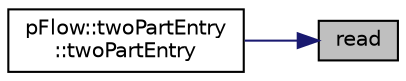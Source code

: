 digraph "read"
{
 // LATEX_PDF_SIZE
  edge [fontname="Helvetica",fontsize="10",labelfontname="Helvetica",labelfontsize="10"];
  node [fontname="Helvetica",fontsize="10",shape=record];
  rankdir="RL";
  Node1 [label="read",height=0.2,width=0.4,color="black", fillcolor="grey75", style="filled", fontcolor="black",tooltip="Return next token from stream."];
  Node1 -> Node2 [dir="back",color="midnightblue",fontsize="10",style="solid",fontname="Helvetica"];
  Node2 [label="pFlow::twoPartEntry\l::twoPartEntry",height=0.2,width=0.4,color="black", fillcolor="white", style="filled",URL="$classpFlow_1_1twoPartEntry.html#a7ce6240a421692d112846f31793bcd85",tooltip=" "];
}
